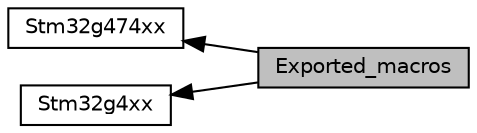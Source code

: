 digraph "Exported_macros"
{
  edge [fontname="Helvetica",fontsize="10",labelfontname="Helvetica",labelfontsize="10"];
  node [fontname="Helvetica",fontsize="10",shape=box];
  rankdir=LR;
  Node1 [label="Exported_macros",height=0.2,width=0.4,color="black", fillcolor="grey75", style="filled", fontcolor="black",tooltip=" "];
  Node2 [label="Stm32g474xx",height=0.2,width=0.4,color="black", fillcolor="white", style="filled",URL="$group__stm32g474xx.html",tooltip=" "];
  Node3 [label="Stm32g4xx",height=0.2,width=0.4,color="black", fillcolor="white", style="filled",URL="$group__stm32g4xx.html",tooltip=" "];
  Node2->Node1 [shape=plaintext, dir="back", style="solid"];
  Node3->Node1 [shape=plaintext, dir="back", style="solid"];
}
